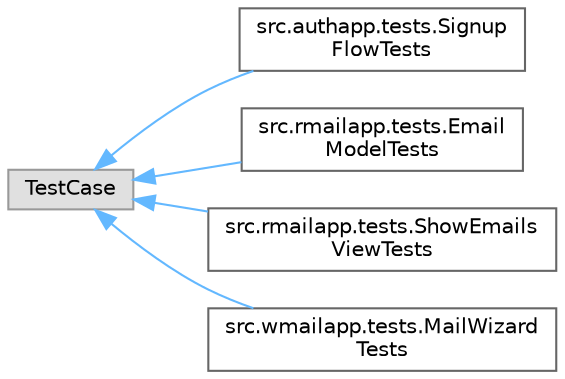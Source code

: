 digraph "Graphical Class Hierarchy"
{
 // LATEX_PDF_SIZE
  bgcolor="transparent";
  edge [fontname=Helvetica,fontsize=10,labelfontname=Helvetica,labelfontsize=10];
  node [fontname=Helvetica,fontsize=10,shape=box,height=0.2,width=0.4];
  rankdir="LR";
  Node0 [id="Node000000",label="TestCase",height=0.2,width=0.4,color="grey60", fillcolor="#E0E0E0", style="filled",tooltip=" "];
  Node0 -> Node1 [id="edge15_Node000000_Node000001",dir="back",color="steelblue1",style="solid",tooltip=" "];
  Node1 [id="Node000001",label="src.authapp.tests.Signup\lFlowTests",height=0.2,width=0.4,color="grey40", fillcolor="white", style="filled",URL="$classsrc_1_1authapp_1_1tests_1_1_signup_flow_tests.html",tooltip=" "];
  Node0 -> Node2 [id="edge16_Node000000_Node000002",dir="back",color="steelblue1",style="solid",tooltip=" "];
  Node2 [id="Node000002",label="src.rmailapp.tests.Email\lModelTests",height=0.2,width=0.4,color="grey40", fillcolor="white", style="filled",URL="$classsrc_1_1rmailapp_1_1tests_1_1_email_model_tests.html",tooltip=" "];
  Node0 -> Node3 [id="edge17_Node000000_Node000003",dir="back",color="steelblue1",style="solid",tooltip=" "];
  Node3 [id="Node000003",label="src.rmailapp.tests.ShowEmails\lViewTests",height=0.2,width=0.4,color="grey40", fillcolor="white", style="filled",URL="$classsrc_1_1rmailapp_1_1tests_1_1_show_emails_view_tests.html",tooltip=" "];
  Node0 -> Node4 [id="edge18_Node000000_Node000004",dir="back",color="steelblue1",style="solid",tooltip=" "];
  Node4 [id="Node000004",label="src.wmailapp.tests.MailWizard\lTests",height=0.2,width=0.4,color="grey40", fillcolor="white", style="filled",URL="$classsrc_1_1wmailapp_1_1tests_1_1_mail_wizard_tests.html",tooltip=" "];
}
